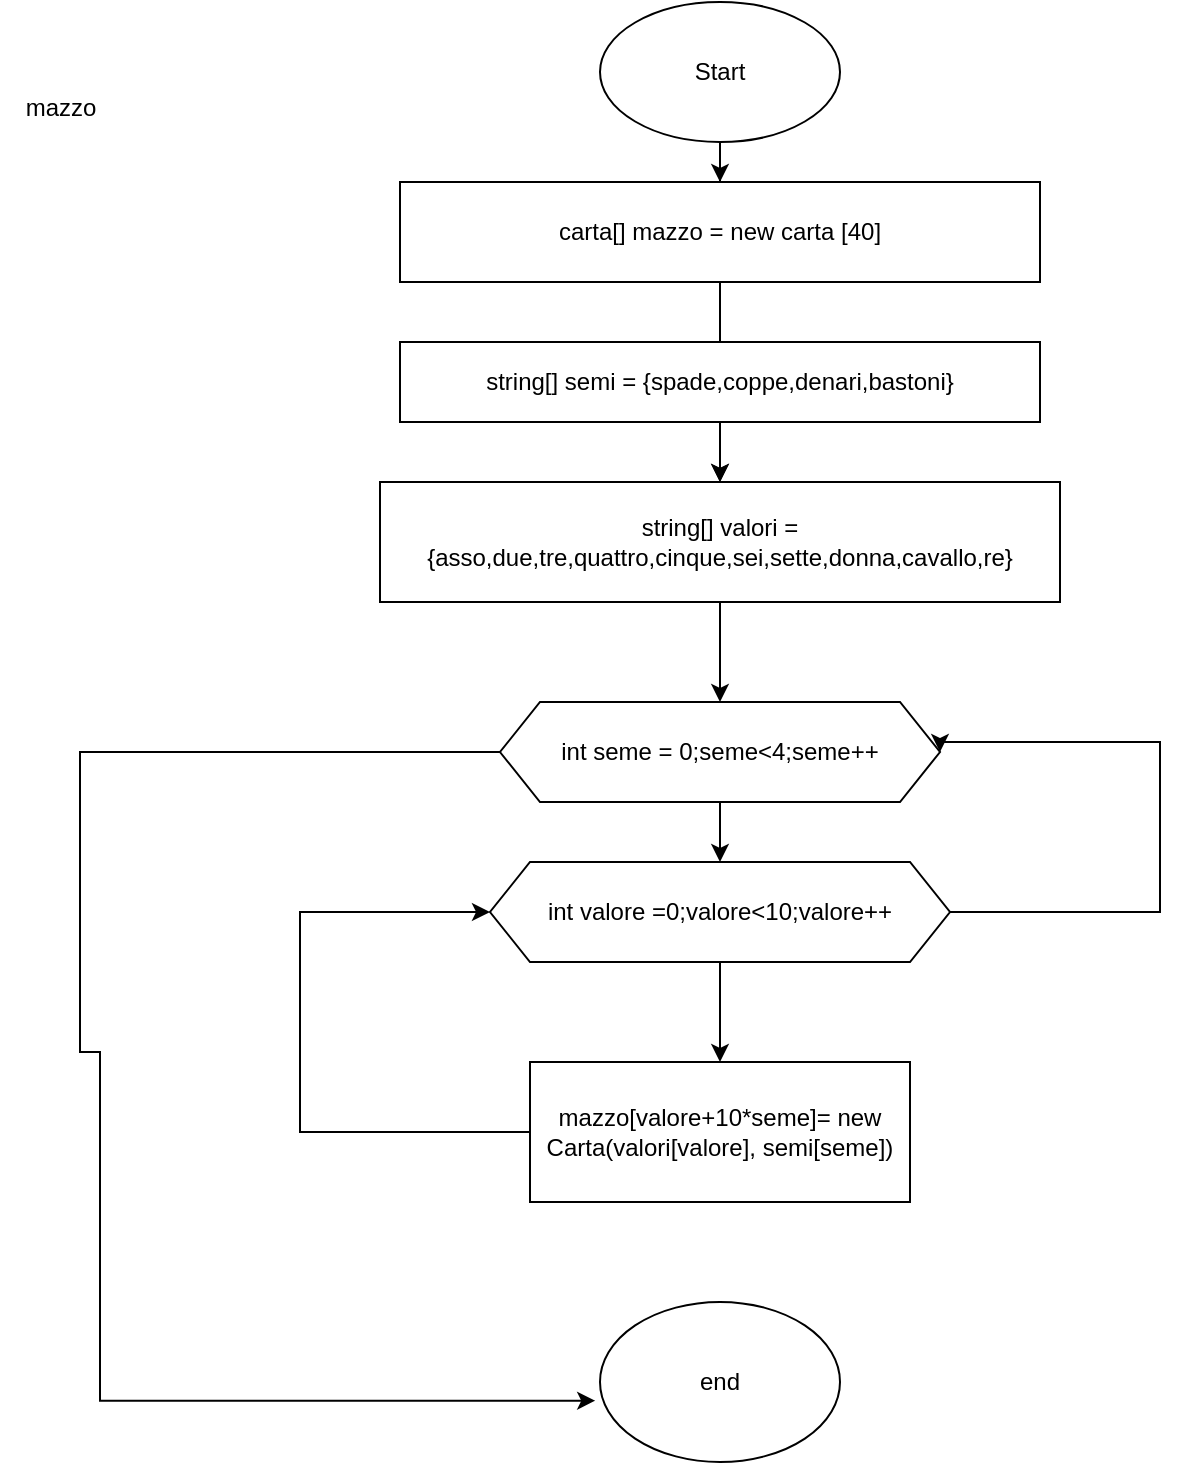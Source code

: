 <mxfile version="21.2.2" type="google">
  <diagram name="Pagina-1" id="ARu1hmhFYDlg5VxPJBF_">
    <mxGraphModel grid="1" page="1" gridSize="10" guides="1" tooltips="1" connect="1" arrows="1" fold="1" pageScale="1" pageWidth="827" pageHeight="1169" math="0" shadow="0">
      <root>
        <mxCell id="0" />
        <mxCell id="1" parent="0" />
        <mxCell id="qtWbrfFYiMqoZqjKAsnP-3" value="" style="edgeStyle=orthogonalEdgeStyle;rounded=0;orthogonalLoop=1;jettySize=auto;html=1;" edge="1" parent="1" source="qtWbrfFYiMqoZqjKAsnP-1" target="qtWbrfFYiMqoZqjKAsnP-2">
          <mxGeometry relative="1" as="geometry" />
        </mxCell>
        <mxCell id="qtWbrfFYiMqoZqjKAsnP-1" value="Start" style="ellipse;whiteSpace=wrap;html=1;" vertex="1" parent="1">
          <mxGeometry x="340" width="120" height="70" as="geometry" />
        </mxCell>
        <mxCell id="qtWbrfFYiMqoZqjKAsnP-15" value="" style="edgeStyle=orthogonalEdgeStyle;rounded=0;orthogonalLoop=1;jettySize=auto;html=1;" edge="1" parent="1" source="qtWbrfFYiMqoZqjKAsnP-2" target="qtWbrfFYiMqoZqjKAsnP-8">
          <mxGeometry relative="1" as="geometry" />
        </mxCell>
        <mxCell id="qtWbrfFYiMqoZqjKAsnP-2" value="carta[] mazzo = new carta [40]" style="rounded=0;whiteSpace=wrap;html=1;" vertex="1" parent="1">
          <mxGeometry x="240" y="90" width="320" height="50" as="geometry" />
        </mxCell>
        <mxCell id="qtWbrfFYiMqoZqjKAsnP-11" value="" style="edgeStyle=orthogonalEdgeStyle;rounded=0;orthogonalLoop=1;jettySize=auto;html=1;" edge="1" parent="1" source="qtWbrfFYiMqoZqjKAsnP-4" target="qtWbrfFYiMqoZqjKAsnP-5">
          <mxGeometry relative="1" as="geometry" />
        </mxCell>
        <mxCell id="98c9CDdel3nmp-5K_MkT-1" style="edgeStyle=orthogonalEdgeStyle;rounded=0;orthogonalLoop=1;jettySize=auto;html=1;entryX=-0.02;entryY=0.617;entryDx=0;entryDy=0;entryPerimeter=0;" edge="1" parent="1" source="qtWbrfFYiMqoZqjKAsnP-4" target="qtWbrfFYiMqoZqjKAsnP-18">
          <mxGeometry relative="1" as="geometry">
            <Array as="points">
              <mxPoint x="80" y="375" />
              <mxPoint x="80" y="525" />
              <mxPoint x="90" y="525" />
              <mxPoint x="90" y="699" />
            </Array>
          </mxGeometry>
        </mxCell>
        <mxCell id="qtWbrfFYiMqoZqjKAsnP-4" value="int seme = 0;seme&amp;lt;4;seme++" style="shape=hexagon;perimeter=hexagonPerimeter2;whiteSpace=wrap;html=1;fixedSize=1;" vertex="1" parent="1">
          <mxGeometry x="290" y="350" width="220" height="50" as="geometry" />
        </mxCell>
        <mxCell id="qtWbrfFYiMqoZqjKAsnP-13" value="" style="edgeStyle=orthogonalEdgeStyle;rounded=0;orthogonalLoop=1;jettySize=auto;html=1;" edge="1" parent="1" source="qtWbrfFYiMqoZqjKAsnP-5" target="qtWbrfFYiMqoZqjKAsnP-12">
          <mxGeometry relative="1" as="geometry" />
        </mxCell>
        <mxCell id="9sjuUQSZjq0xN3cx-AIr-2" style="edgeStyle=orthogonalEdgeStyle;rounded=0;orthogonalLoop=1;jettySize=auto;html=1;entryX=1;entryY=0.5;entryDx=0;entryDy=0;" edge="1" parent="1" source="qtWbrfFYiMqoZqjKAsnP-5" target="qtWbrfFYiMqoZqjKAsnP-4">
          <mxGeometry relative="1" as="geometry">
            <mxPoint x="610" y="360" as="targetPoint" />
            <Array as="points">
              <mxPoint x="620" y="455" />
              <mxPoint x="620" y="370" />
              <mxPoint x="510" y="370" />
            </Array>
          </mxGeometry>
        </mxCell>
        <mxCell id="qtWbrfFYiMqoZqjKAsnP-5" value="&lt;div&gt;int valore =0;valore&amp;lt;10;valore++ &lt;/div&gt;" style="shape=hexagon;perimeter=hexagonPerimeter2;whiteSpace=wrap;html=1;fixedSize=1;" vertex="1" parent="1">
          <mxGeometry x="285" y="430" width="230" height="50" as="geometry" />
        </mxCell>
        <mxCell id="qtWbrfFYiMqoZqjKAsnP-14" value="" style="edgeStyle=orthogonalEdgeStyle;rounded=0;orthogonalLoop=1;jettySize=auto;html=1;" edge="1" parent="1" source="qtWbrfFYiMqoZqjKAsnP-7" target="qtWbrfFYiMqoZqjKAsnP-8">
          <mxGeometry relative="1" as="geometry" />
        </mxCell>
        <mxCell id="qtWbrfFYiMqoZqjKAsnP-7" value="string[] semi = {spade,coppe,denari,bastoni}" style="rounded=0;whiteSpace=wrap;html=1;" vertex="1" parent="1">
          <mxGeometry x="240" y="170" width="320" height="40" as="geometry" />
        </mxCell>
        <mxCell id="qtWbrfFYiMqoZqjKAsnP-10" value="" style="edgeStyle=orthogonalEdgeStyle;rounded=0;orthogonalLoop=1;jettySize=auto;html=1;" edge="1" parent="1" source="qtWbrfFYiMqoZqjKAsnP-8" target="qtWbrfFYiMqoZqjKAsnP-4">
          <mxGeometry relative="1" as="geometry" />
        </mxCell>
        <mxCell id="qtWbrfFYiMqoZqjKAsnP-8" value="string[] valori ={asso,due,tre,quattro,cinque,sei,sette,donna,cavallo,re}" style="rounded=0;whiteSpace=wrap;html=1;" vertex="1" parent="1">
          <mxGeometry x="230" y="240" width="340" height="60" as="geometry" />
        </mxCell>
        <mxCell id="9sjuUQSZjq0xN3cx-AIr-1" style="edgeStyle=orthogonalEdgeStyle;rounded=0;orthogonalLoop=1;jettySize=auto;html=1;entryX=0;entryY=0.5;entryDx=0;entryDy=0;" edge="1" parent="1" source="qtWbrfFYiMqoZqjKAsnP-12" target="qtWbrfFYiMqoZqjKAsnP-5">
          <mxGeometry relative="1" as="geometry">
            <mxPoint x="190" y="450" as="targetPoint" />
            <Array as="points">
              <mxPoint x="190" y="565" />
              <mxPoint x="190" y="455" />
            </Array>
          </mxGeometry>
        </mxCell>
        <mxCell id="qtWbrfFYiMqoZqjKAsnP-12" value="mazzo[valore+10*seme]= new Carta(valori[valore], semi[seme]) " style="rounded=0;whiteSpace=wrap;html=1;" vertex="1" parent="1">
          <mxGeometry x="305" y="530" width="190" height="70" as="geometry" />
        </mxCell>
        <mxCell id="qtWbrfFYiMqoZqjKAsnP-18" value="end" style="ellipse;whiteSpace=wrap;html=1;" vertex="1" parent="1">
          <mxGeometry x="340" y="650" width="120" height="80" as="geometry" />
        </mxCell>
        <mxCell id="FwQkM1AhRfmWVj7mnja0-1" value="mazzo" style="text;html=1;align=center;verticalAlign=middle;resizable=0;points=[];autosize=1;strokeColor=none;fillColor=none;" vertex="1" parent="1">
          <mxGeometry x="40" y="38" width="60" height="30" as="geometry" />
        </mxCell>
      </root>
    </mxGraphModel>
  </diagram>
</mxfile>
